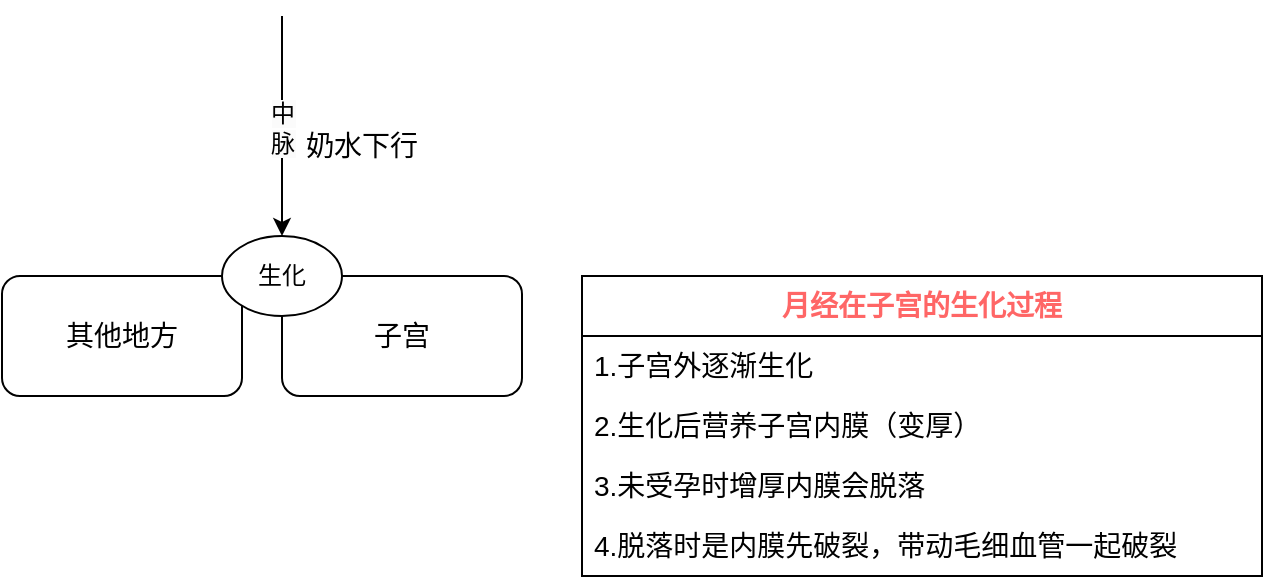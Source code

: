 <mxfile version="24.4.2" type="github">
  <diagram name="第 1 页" id="XOkhSElwAhBnBuuQtwFE">
    <mxGraphModel dx="1050" dy="557" grid="1" gridSize="10" guides="1" tooltips="1" connect="1" arrows="1" fold="1" page="1" pageScale="1" pageWidth="827" pageHeight="1169" math="0" shadow="0">
      <root>
        <mxCell id="0" />
        <mxCell id="1" parent="0" />
        <mxCell id="DFcEdwqLd6U69tcdyzyR-16" value="其他地方" style="rounded=1;whiteSpace=wrap;html=1;fontSize=14;" vertex="1" parent="1">
          <mxGeometry x="180" y="260" width="120" height="60" as="geometry" />
        </mxCell>
        <mxCell id="DFcEdwqLd6U69tcdyzyR-1" value="子宫" style="rounded=1;whiteSpace=wrap;html=1;fontSize=14;" vertex="1" parent="1">
          <mxGeometry x="320" y="260" width="120" height="60" as="geometry" />
        </mxCell>
        <mxCell id="DFcEdwqLd6U69tcdyzyR-2" value="" style="endArrow=classic;html=1;rounded=0;entryX=0.5;entryY=0;entryDx=0;entryDy=0;" edge="1" parent="1">
          <mxGeometry width="50" height="50" relative="1" as="geometry">
            <mxPoint x="320" y="130" as="sourcePoint" />
            <mxPoint x="320" y="240" as="targetPoint" />
          </mxGeometry>
        </mxCell>
        <mxCell id="DFcEdwqLd6U69tcdyzyR-6" value="&lt;span style=&quot;font-size: 12px; text-wrap: wrap; background-color: rgb(251, 251, 251);&quot;&gt;中脉&lt;/span&gt;" style="edgeLabel;html=1;align=center;verticalAlign=middle;resizable=0;points=[];" vertex="1" connectable="0" parent="DFcEdwqLd6U69tcdyzyR-2">
          <mxGeometry x="0.005" relative="1" as="geometry">
            <mxPoint as="offset" />
          </mxGeometry>
        </mxCell>
        <mxCell id="DFcEdwqLd6U69tcdyzyR-7" value="奶水下行" style="text;html=1;align=center;verticalAlign=middle;whiteSpace=wrap;rounded=0;fontSize=14;" vertex="1" parent="1">
          <mxGeometry x="330" y="180" width="60" height="30" as="geometry" />
        </mxCell>
        <mxCell id="DFcEdwqLd6U69tcdyzyR-8" value="生化" style="ellipse;whiteSpace=wrap;html=1;" vertex="1" parent="1">
          <mxGeometry x="290" y="240" width="60" height="40" as="geometry" />
        </mxCell>
        <mxCell id="DFcEdwqLd6U69tcdyzyR-9" value="月经在子宫的生化过程" style="swimlane;fontStyle=1;childLayout=stackLayout;horizontal=1;startSize=30;horizontalStack=0;resizeParent=1;resizeParentMax=0;resizeLast=0;collapsible=1;marginBottom=0;whiteSpace=wrap;html=1;fontSize=14;fontColor=#FF6666;" vertex="1" parent="1">
          <mxGeometry x="470" y="260" width="340" height="150" as="geometry" />
        </mxCell>
        <mxCell id="DFcEdwqLd6U69tcdyzyR-10" value="1.子宫外逐渐生化" style="text;strokeColor=none;fillColor=none;align=left;verticalAlign=middle;spacingLeft=4;spacingRight=4;overflow=hidden;points=[[0,0.5],[1,0.5]];portConstraint=eastwest;rotatable=0;whiteSpace=wrap;html=1;fontSize=14;" vertex="1" parent="DFcEdwqLd6U69tcdyzyR-9">
          <mxGeometry y="30" width="340" height="30" as="geometry" />
        </mxCell>
        <mxCell id="DFcEdwqLd6U69tcdyzyR-11" value="2.生化后营养子宫内膜（变厚）" style="text;strokeColor=none;fillColor=none;align=left;verticalAlign=middle;spacingLeft=4;spacingRight=4;overflow=hidden;points=[[0,0.5],[1,0.5]];portConstraint=eastwest;rotatable=0;whiteSpace=wrap;html=1;fontSize=14;" vertex="1" parent="DFcEdwqLd6U69tcdyzyR-9">
          <mxGeometry y="60" width="340" height="30" as="geometry" />
        </mxCell>
        <mxCell id="DFcEdwqLd6U69tcdyzyR-15" value="3.未受孕时增厚内膜会脱落" style="text;strokeColor=none;fillColor=none;align=left;verticalAlign=middle;spacingLeft=4;spacingRight=4;overflow=hidden;points=[[0,0.5],[1,0.5]];portConstraint=eastwest;rotatable=0;whiteSpace=wrap;html=1;fontSize=14;" vertex="1" parent="DFcEdwqLd6U69tcdyzyR-9">
          <mxGeometry y="90" width="340" height="30" as="geometry" />
        </mxCell>
        <mxCell id="DFcEdwqLd6U69tcdyzyR-12" value="4.脱落时是内膜先破裂，带动毛细血管一起破裂" style="text;strokeColor=none;fillColor=none;align=left;verticalAlign=middle;spacingLeft=4;spacingRight=4;overflow=hidden;points=[[0,0.5],[1,0.5]];portConstraint=eastwest;rotatable=0;whiteSpace=wrap;html=1;fontSize=14;" vertex="1" parent="DFcEdwqLd6U69tcdyzyR-9">
          <mxGeometry y="120" width="340" height="30" as="geometry" />
        </mxCell>
      </root>
    </mxGraphModel>
  </diagram>
</mxfile>
